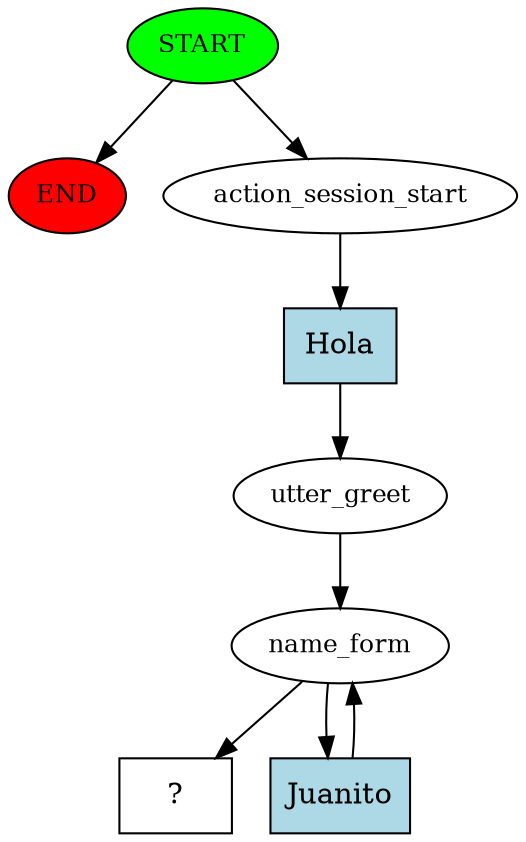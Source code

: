 digraph  {
0 [class="start active", fillcolor=green, fontsize=12, label=START, style=filled];
"-1" [class=end, fillcolor=red, fontsize=12, label=END, style=filled];
1 [class=active, fontsize=12, label=action_session_start];
2 [class=active, fontsize=12, label=utter_greet];
3 [class=active, fontsize=12, label=name_form];
5 [class="intent dashed active", label="  ?  ", shape=rect];
6 [class="intent active", fillcolor=lightblue, label=Hola, shape=rect, style=filled];
7 [class="intent active", fillcolor=lightblue, label=Juanito, shape=rect, style=filled];
0 -> "-1"  [class="", key=NONE, label=""];
0 -> 1  [class=active, key=NONE, label=""];
1 -> 6  [class=active, key=0];
2 -> 3  [class=active, key=NONE, label=""];
3 -> 5  [class=active, key=NONE, label=""];
3 -> 7  [class=active, key=0];
6 -> 2  [class=active, key=0];
7 -> 3  [class=active, key=0];
}
